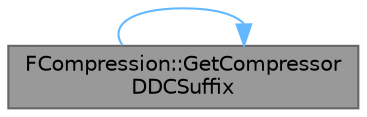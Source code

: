 digraph "FCompression::GetCompressorDDCSuffix"
{
 // INTERACTIVE_SVG=YES
 // LATEX_PDF_SIZE
  bgcolor="transparent";
  edge [fontname=Helvetica,fontsize=10,labelfontname=Helvetica,labelfontsize=10];
  node [fontname=Helvetica,fontsize=10,shape=box,height=0.2,width=0.4];
  rankdir="LR";
  Node1 [id="Node000001",label="FCompression::GetCompressor\lDDCSuffix",height=0.2,width=0.4,color="gray40", fillcolor="grey60", style="filled", fontcolor="black",tooltip="Returns a string which can be used to identify if a format has become out of date."];
  Node1 -> Node1 [id="edge1_Node000001_Node000001",color="steelblue1",style="solid",tooltip=" "];
}
